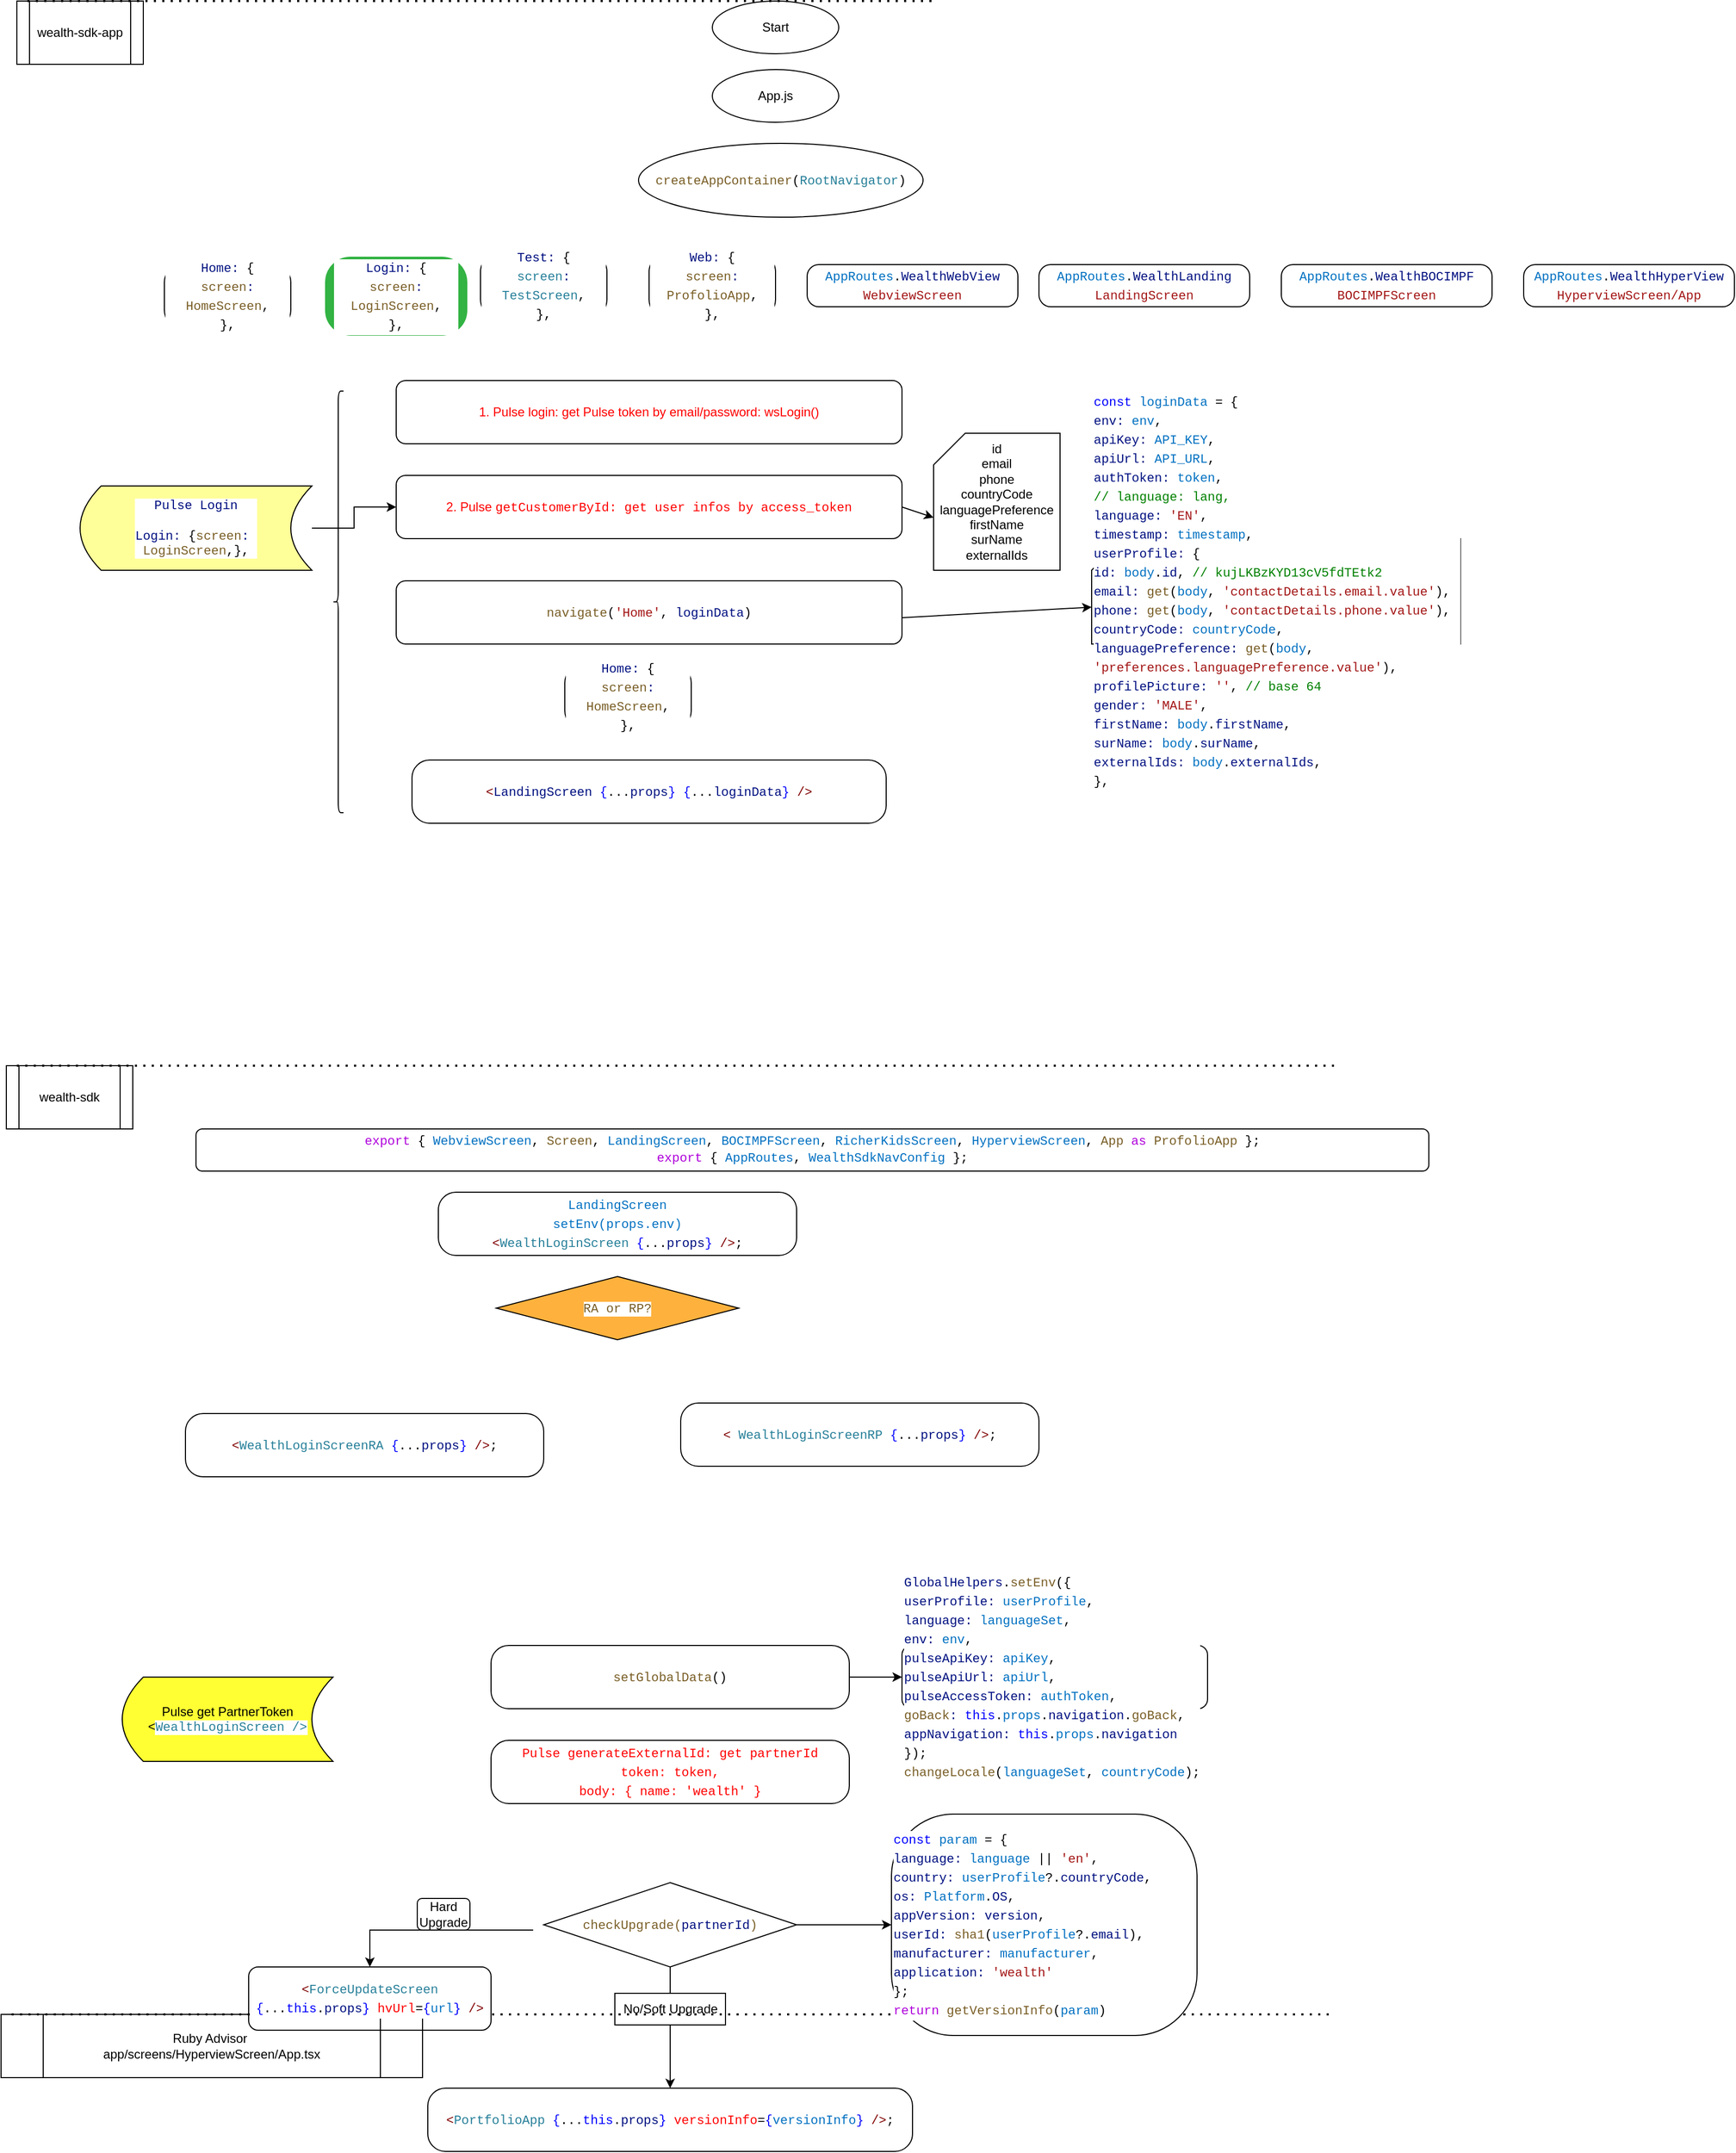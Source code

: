 <mxfile version="16.6.4" type="github">
  <diagram id="Ez9NOa8rmPA_cQ7ZIKCo" name="Page-1">
    <mxGraphModel dx="2018" dy="1154" grid="1" gridSize="10" guides="1" tooltips="1" connect="1" arrows="1" fold="1" page="1" pageScale="1" pageWidth="850" pageHeight="1100" math="0" shadow="0">
      <root>
        <mxCell id="0" />
        <mxCell id="1" parent="0" />
        <mxCell id="DqpLaMD-jv-4hAw9MZrK-1" value="App.js" style="ellipse;whiteSpace=wrap;html=1;" parent="1" vertex="1">
          <mxGeometry x="690" y="105" width="120" height="50" as="geometry" />
        </mxCell>
        <mxCell id="DqpLaMD-jv-4hAw9MZrK-2" value="&lt;div style=&quot;background-color: rgb(255 , 255 , 255) ; font-family: &amp;#34;menlo&amp;#34; , &amp;#34;monaco&amp;#34; , &amp;#34;courier new&amp;#34; , monospace ; line-height: 18px&quot;&gt;&lt;span style=&quot;color: #795e26&quot;&gt;createAppContainer&lt;/span&gt;(&lt;span style=&quot;color: #267f99&quot;&gt;RootNavigator&lt;/span&gt;)&lt;/div&gt;" style="ellipse;whiteSpace=wrap;html=1;" parent="1" vertex="1">
          <mxGeometry x="620" y="175" width="270" height="70" as="geometry" />
        </mxCell>
        <mxCell id="DqpLaMD-jv-4hAw9MZrK-3" value="&lt;div style=&quot;background-color: rgb(255 , 255 , 255) ; font-family: &amp;#34;menlo&amp;#34; , &amp;#34;monaco&amp;#34; , &amp;#34;courier new&amp;#34; , monospace ; line-height: 18px&quot;&gt;&lt;div&gt;&lt;span style=&quot;color: #001080&quot;&gt;Home&lt;/span&gt;&lt;span style=&quot;color: #001080&quot;&gt;:&lt;/span&gt; {&lt;/div&gt;&lt;div&gt;      &lt;span style=&quot;color: #795e26&quot;&gt;screen&lt;/span&gt;&lt;span style=&quot;color: #001080&quot;&gt;:&lt;/span&gt; &lt;span style=&quot;color: #795e26&quot;&gt;HomeScreen&lt;/span&gt;,&lt;/div&gt;&lt;div&gt;    },&lt;/div&gt;&lt;/div&gt;" style="rounded=1;whiteSpace=wrap;html=1;arcSize=28;" parent="1" vertex="1">
          <mxGeometry x="170" y="290" width="120" height="60" as="geometry" />
        </mxCell>
        <mxCell id="DqpLaMD-jv-4hAw9MZrK-4" value="&lt;div style=&quot;background-color: rgb(255 , 255 , 255) ; font-family: &amp;#34;menlo&amp;#34; , &amp;#34;monaco&amp;#34; , &amp;#34;courier new&amp;#34; , monospace ; line-height: 18px&quot;&gt;&lt;div style=&quot;font-family: &amp;#34;menlo&amp;#34; , &amp;#34;monaco&amp;#34; , &amp;#34;courier new&amp;#34; , monospace ; line-height: 18px&quot;&gt;&lt;div&gt;&lt;span style=&quot;color: #001080&quot;&gt;Login&lt;/span&gt;&lt;span style=&quot;color: #001080&quot;&gt;:&lt;/span&gt; {&lt;/div&gt;&lt;div&gt;      &lt;span style=&quot;color: #795e26&quot;&gt;screen&lt;/span&gt;&lt;span style=&quot;color: #001080&quot;&gt;:&lt;/span&gt; &lt;span style=&quot;color: #795e26&quot;&gt;LoginScreen&lt;/span&gt;,&lt;/div&gt;&lt;div&gt;    },&lt;/div&gt;&lt;/div&gt;&lt;/div&gt;" style="rounded=1;whiteSpace=wrap;html=1;arcSize=28;fillColor=#7CE879;strokeColor=#32B343;gradientColor=none;shadow=0;glass=0;strokeWidth=15;" parent="1" vertex="1">
          <mxGeometry x="330" y="290" width="120" height="60" as="geometry" />
        </mxCell>
        <mxCell id="DqpLaMD-jv-4hAw9MZrK-5" value="&lt;div style=&quot;background-color: rgb(255 , 255 , 255) ; font-family: &amp;#34;menlo&amp;#34; , &amp;#34;monaco&amp;#34; , &amp;#34;courier new&amp;#34; , monospace ; line-height: 18px&quot;&gt;&lt;div style=&quot;font-family: &amp;#34;menlo&amp;#34; , &amp;#34;monaco&amp;#34; , &amp;#34;courier new&amp;#34; , monospace ; line-height: 18px&quot;&gt;&lt;div&gt;&lt;span style=&quot;color: #001080&quot;&gt;Test&lt;/span&gt;&lt;span style=&quot;color: #001080&quot;&gt;:&lt;/span&gt; {&lt;/div&gt;&lt;div&gt;      &lt;span style=&quot;color: #267f99&quot;&gt;screen&lt;/span&gt;&lt;span style=&quot;color: #001080&quot;&gt;:&lt;/span&gt; &lt;span style=&quot;color: #267f99&quot;&gt;TestScreen&lt;/span&gt;,&lt;/div&gt;&lt;div&gt;    },&lt;/div&gt;&lt;/div&gt;&lt;/div&gt;" style="rounded=1;whiteSpace=wrap;html=1;arcSize=28;" parent="1" vertex="1">
          <mxGeometry x="470" y="280" width="120" height="60" as="geometry" />
        </mxCell>
        <mxCell id="DqpLaMD-jv-4hAw9MZrK-6" value="&lt;div style=&quot;background-color: rgb(255 , 255 , 255) ; font-family: &amp;#34;menlo&amp;#34; , &amp;#34;monaco&amp;#34; , &amp;#34;courier new&amp;#34; , monospace ; line-height: 18px&quot;&gt;&lt;div style=&quot;font-family: &amp;#34;menlo&amp;#34; , &amp;#34;monaco&amp;#34; , &amp;#34;courier new&amp;#34; , monospace ; line-height: 18px&quot;&gt;&lt;div&gt;&lt;span style=&quot;color: #001080&quot;&gt;Web&lt;/span&gt;&lt;span style=&quot;color: #001080&quot;&gt;:&lt;/span&gt; {&lt;/div&gt;&lt;div&gt;      &lt;span style=&quot;color: #795e26&quot;&gt;screen&lt;/span&gt;&lt;span style=&quot;color: #001080&quot;&gt;:&lt;/span&gt; &lt;span style=&quot;color: #795e26&quot;&gt;ProfolioApp&lt;/span&gt;,&lt;/div&gt;&lt;div&gt;    },&lt;/div&gt;&lt;/div&gt;&lt;/div&gt;" style="rounded=1;whiteSpace=wrap;html=1;arcSize=28;" parent="1" vertex="1">
          <mxGeometry x="630" y="280" width="120" height="60" as="geometry" />
        </mxCell>
        <mxCell id="DqpLaMD-jv-4hAw9MZrK-7" value="&lt;div style=&quot;background-color: rgb(255 , 255 , 255) ; font-family: &amp;#34;menlo&amp;#34; , &amp;#34;monaco&amp;#34; , &amp;#34;courier new&amp;#34; , monospace ; line-height: 18px&quot;&gt;&lt;div style=&quot;font-family: &amp;#34;menlo&amp;#34; , &amp;#34;monaco&amp;#34; , &amp;#34;courier new&amp;#34; , monospace ; line-height: 18px&quot;&gt;&lt;span style=&quot;color: #0070c1&quot;&gt;AppRoutes&lt;/span&gt;.&lt;span style=&quot;color: #001080&quot;&gt;WealthWebView&lt;/span&gt;&lt;/div&gt;&lt;div style=&quot;font-family: &amp;#34;menlo&amp;#34; , &amp;#34;monaco&amp;#34; , &amp;#34;courier new&amp;#34; , monospace ; line-height: 18px&quot;&gt;&lt;div style=&quot;font-family: &amp;#34;menlo&amp;#34; , &amp;#34;monaco&amp;#34; , &amp;#34;courier new&amp;#34; , monospace ; line-height: 18px&quot;&gt;&lt;span style=&quot;color: #a31515&quot;&gt;WebviewScreen&lt;/span&gt;&lt;/div&gt;&lt;/div&gt;&lt;/div&gt;" style="rounded=1;whiteSpace=wrap;html=1;arcSize=28;" parent="1" vertex="1">
          <mxGeometry x="780" y="290" width="200" height="40" as="geometry" />
        </mxCell>
        <mxCell id="DqpLaMD-jv-4hAw9MZrK-8" value="&lt;div style=&quot;background-color: rgb(255 , 255 , 255) ; font-family: &amp;#34;menlo&amp;#34; , &amp;#34;monaco&amp;#34; , &amp;#34;courier new&amp;#34; , monospace ; line-height: 18px&quot;&gt;&lt;div style=&quot;font-family: &amp;#34;menlo&amp;#34; , &amp;#34;monaco&amp;#34; , &amp;#34;courier new&amp;#34; , monospace ; line-height: 18px&quot;&gt;&lt;span style=&quot;color: #0070c1&quot;&gt;AppRoutes&lt;/span&gt;.&lt;span style=&quot;color: rgb(0 , 16 , 128) ; font-family: &amp;#34;menlo&amp;#34; , &amp;#34;monaco&amp;#34; , &amp;#34;courier new&amp;#34; , monospace&quot;&gt;WealthLanding&lt;/span&gt;&lt;/div&gt;&lt;div style=&quot;font-family: &amp;#34;menlo&amp;#34; , &amp;#34;monaco&amp;#34; , &amp;#34;courier new&amp;#34; , monospace ; line-height: 18px&quot;&gt;&lt;div style=&quot;font-family: &amp;#34;menlo&amp;#34; , &amp;#34;monaco&amp;#34; , &amp;#34;courier new&amp;#34; , monospace ; line-height: 18px&quot;&gt;&lt;div style=&quot;font-family: &amp;#34;menlo&amp;#34; , &amp;#34;monaco&amp;#34; , &amp;#34;courier new&amp;#34; , monospace ; line-height: 18px&quot;&gt;&lt;span style=&quot;color: #a31515&quot;&gt;LandingScreen&lt;/span&gt;&lt;/div&gt;&lt;/div&gt;&lt;/div&gt;&lt;/div&gt;" style="rounded=1;whiteSpace=wrap;html=1;arcSize=28;" parent="1" vertex="1">
          <mxGeometry x="1000" y="290" width="200" height="40" as="geometry" />
        </mxCell>
        <mxCell id="DqpLaMD-jv-4hAw9MZrK-9" value="&lt;div style=&quot;background-color: rgb(255 , 255 , 255) ; font-family: &amp;#34;menlo&amp;#34; , &amp;#34;monaco&amp;#34; , &amp;#34;courier new&amp;#34; , monospace ; line-height: 18px&quot;&gt;&lt;div style=&quot;font-family: &amp;#34;menlo&amp;#34; , &amp;#34;monaco&amp;#34; , &amp;#34;courier new&amp;#34; , monospace ; line-height: 18px&quot;&gt;&lt;span style=&quot;color: #0070c1&quot;&gt;AppRoutes&lt;/span&gt;.&lt;span style=&quot;color: rgb(0 , 16 , 128) ; font-family: &amp;#34;menlo&amp;#34; , &amp;#34;monaco&amp;#34; , &amp;#34;courier new&amp;#34; , monospace&quot;&gt;WealthBOCIMPF&lt;/span&gt;&lt;/div&gt;&lt;div style=&quot;font-family: &amp;#34;menlo&amp;#34; , &amp;#34;monaco&amp;#34; , &amp;#34;courier new&amp;#34; , monospace ; line-height: 18px&quot;&gt;&lt;div style=&quot;font-family: &amp;#34;menlo&amp;#34; , &amp;#34;monaco&amp;#34; , &amp;#34;courier new&amp;#34; , monospace ; line-height: 18px&quot;&gt;&lt;div style=&quot;font-family: &amp;#34;menlo&amp;#34; , &amp;#34;monaco&amp;#34; , &amp;#34;courier new&amp;#34; , monospace ; line-height: 18px&quot;&gt;&lt;span style=&quot;color: #a31515&quot;&gt;BOCIMPFScreen&lt;/span&gt;&lt;/div&gt;&lt;/div&gt;&lt;/div&gt;&lt;/div&gt;" style="rounded=1;whiteSpace=wrap;html=1;arcSize=28;" parent="1" vertex="1">
          <mxGeometry x="1230" y="290" width="200" height="40" as="geometry" />
        </mxCell>
        <mxCell id="DqpLaMD-jv-4hAw9MZrK-10" value="&lt;div style=&quot;background-color: rgb(255 , 255 , 255) ; font-family: &amp;#34;menlo&amp;#34; , &amp;#34;monaco&amp;#34; , &amp;#34;courier new&amp;#34; , monospace ; line-height: 18px&quot;&gt;&lt;div style=&quot;font-family: &amp;#34;menlo&amp;#34; , &amp;#34;monaco&amp;#34; , &amp;#34;courier new&amp;#34; , monospace ; line-height: 18px&quot;&gt;&lt;span style=&quot;color: #0070c1&quot;&gt;AppRoutes&lt;/span&gt;.&lt;span style=&quot;color: rgb(0 , 16 , 128) ; font-family: &amp;#34;menlo&amp;#34; , &amp;#34;monaco&amp;#34; , &amp;#34;courier new&amp;#34; , monospace&quot;&gt;WealthHyperView&lt;/span&gt;&lt;/div&gt;&lt;div style=&quot;font-family: &amp;#34;menlo&amp;#34; , &amp;#34;monaco&amp;#34; , &amp;#34;courier new&amp;#34; , monospace ; line-height: 18px&quot;&gt;&lt;div style=&quot;font-family: &amp;#34;menlo&amp;#34; , &amp;#34;monaco&amp;#34; , &amp;#34;courier new&amp;#34; , monospace ; line-height: 18px&quot;&gt;&lt;div style=&quot;font-family: &amp;#34;menlo&amp;#34; , &amp;#34;monaco&amp;#34; , &amp;#34;courier new&amp;#34; , monospace ; line-height: 18px&quot;&gt;&lt;span style=&quot;color: #a31515&quot;&gt;HyperviewScreen/App&lt;/span&gt;&lt;/div&gt;&lt;/div&gt;&lt;/div&gt;&lt;/div&gt;" style="rounded=1;whiteSpace=wrap;html=1;arcSize=28;" parent="1" vertex="1">
          <mxGeometry x="1460" y="290" width="200" height="40" as="geometry" />
        </mxCell>
        <mxCell id="Va2xouC2_Z0msRJ49T6t-28" value="&lt;span style=&quot;font-family: &amp;#34;menlo&amp;#34; , &amp;#34;monaco&amp;#34; , &amp;#34;courier new&amp;#34; , monospace ; color: rgb(175 , 0 , 219)&quot;&gt;export&lt;/span&gt;&lt;span style=&quot;background-color: rgb(255 , 255 , 255) ; font-family: &amp;#34;menlo&amp;#34; , &amp;#34;monaco&amp;#34; , &amp;#34;courier new&amp;#34; , monospace&quot;&gt; { &lt;/span&gt;&lt;span style=&quot;font-family: &amp;#34;menlo&amp;#34; , &amp;#34;monaco&amp;#34; , &amp;#34;courier new&amp;#34; , monospace ; color: rgb(0 , 112 , 193)&quot;&gt;WebviewScreen&lt;/span&gt;&lt;span style=&quot;background-color: rgb(255 , 255 , 255) ; font-family: &amp;#34;menlo&amp;#34; , &amp;#34;monaco&amp;#34; , &amp;#34;courier new&amp;#34; , monospace&quot;&gt;, &lt;/span&gt;&lt;span style=&quot;font-family: &amp;#34;menlo&amp;#34; , &amp;#34;monaco&amp;#34; , &amp;#34;courier new&amp;#34; , monospace ; color: rgb(121 , 94 , 38)&quot;&gt;Screen&lt;/span&gt;&lt;span style=&quot;background-color: rgb(255 , 255 , 255) ; font-family: &amp;#34;menlo&amp;#34; , &amp;#34;monaco&amp;#34; , &amp;#34;courier new&amp;#34; , monospace&quot;&gt;, &lt;/span&gt;&lt;span style=&quot;font-family: &amp;#34;menlo&amp;#34; , &amp;#34;monaco&amp;#34; , &amp;#34;courier new&amp;#34; , monospace ; color: rgb(0 , 112 , 193)&quot;&gt;LandingScreen&lt;/span&gt;&lt;span style=&quot;background-color: rgb(255 , 255 , 255) ; font-family: &amp;#34;menlo&amp;#34; , &amp;#34;monaco&amp;#34; , &amp;#34;courier new&amp;#34; , monospace&quot;&gt;, &lt;/span&gt;&lt;span style=&quot;font-family: &amp;#34;menlo&amp;#34; , &amp;#34;monaco&amp;#34; , &amp;#34;courier new&amp;#34; , monospace ; color: rgb(0 , 112 , 193)&quot;&gt;BOCIMPFScreen&lt;/span&gt;&lt;span style=&quot;background-color: rgb(255 , 255 , 255) ; font-family: &amp;#34;menlo&amp;#34; , &amp;#34;monaco&amp;#34; , &amp;#34;courier new&amp;#34; , monospace&quot;&gt;, &lt;/span&gt;&lt;span style=&quot;font-family: &amp;#34;menlo&amp;#34; , &amp;#34;monaco&amp;#34; , &amp;#34;courier new&amp;#34; , monospace ; color: rgb(0 , 112 , 193)&quot;&gt;RicherKidsScreen&lt;/span&gt;&lt;span style=&quot;background-color: rgb(255 , 255 , 255) ; font-family: &amp;#34;menlo&amp;#34; , &amp;#34;monaco&amp;#34; , &amp;#34;courier new&amp;#34; , monospace&quot;&gt;, &lt;/span&gt;&lt;span style=&quot;font-family: &amp;#34;menlo&amp;#34; , &amp;#34;monaco&amp;#34; , &amp;#34;courier new&amp;#34; , monospace ; color: rgb(0 , 112 , 193)&quot;&gt;HyperviewScreen&lt;/span&gt;&lt;span style=&quot;background-color: rgb(255 , 255 , 255) ; font-family: &amp;#34;menlo&amp;#34; , &amp;#34;monaco&amp;#34; , &amp;#34;courier new&amp;#34; , monospace&quot;&gt;, &lt;/span&gt;&lt;span style=&quot;font-family: &amp;#34;menlo&amp;#34; , &amp;#34;monaco&amp;#34; , &amp;#34;courier new&amp;#34; , monospace ; color: rgb(121 , 94 , 38)&quot;&gt;App&lt;/span&gt;&lt;span style=&quot;background-color: rgb(255 , 255 , 255) ; font-family: &amp;#34;menlo&amp;#34; , &amp;#34;monaco&amp;#34; , &amp;#34;courier new&amp;#34; , monospace&quot;&gt; &lt;/span&gt;&lt;span style=&quot;font-family: &amp;#34;menlo&amp;#34; , &amp;#34;monaco&amp;#34; , &amp;#34;courier new&amp;#34; , monospace ; color: rgb(175 , 0 , 219)&quot;&gt;as&lt;/span&gt;&lt;span style=&quot;background-color: rgb(255 , 255 , 255) ; font-family: &amp;#34;menlo&amp;#34; , &amp;#34;monaco&amp;#34; , &amp;#34;courier new&amp;#34; , monospace&quot;&gt; &lt;/span&gt;&lt;span style=&quot;font-family: &amp;#34;menlo&amp;#34; , &amp;#34;monaco&amp;#34; , &amp;#34;courier new&amp;#34; , monospace ; color: rgb(121 , 94 , 38)&quot;&gt;ProfolioApp&lt;/span&gt;&lt;span style=&quot;background-color: rgb(255 , 255 , 255) ; font-family: &amp;#34;menlo&amp;#34; , &amp;#34;monaco&amp;#34; , &amp;#34;courier new&amp;#34; , monospace&quot;&gt; };&lt;/span&gt;&lt;br&gt;&lt;div style=&quot;background-color: rgb(255 , 255 , 255) ; font-family: &amp;#34;menlo&amp;#34; , &amp;#34;monaco&amp;#34; , &amp;#34;courier new&amp;#34; , monospace ; line-height: 18px&quot;&gt;&lt;div style=&quot;font-family: &amp;#34;menlo&amp;#34; , &amp;#34;monaco&amp;#34; , &amp;#34;courier new&amp;#34; , monospace ; line-height: 18px&quot;&gt;&lt;span style=&quot;color: #af00db&quot;&gt;export&lt;/span&gt; { &lt;span style=&quot;color: #0070c1&quot;&gt;AppRoutes&lt;/span&gt;, &lt;span style=&quot;color: #0070c1&quot;&gt;WealthSdkNavConfig&lt;/span&gt; };&lt;/div&gt;&lt;/div&gt;" style="rounded=1;whiteSpace=wrap;html=1;shadow=0;glass=0;fontColor=#000000;strokeColor=#000000;strokeWidth=1;fillColor=none;gradientColor=none;" vertex="1" parent="1">
          <mxGeometry x="200" y="1110" width="1170" height="40" as="geometry" />
        </mxCell>
        <mxCell id="Va2xouC2_Z0msRJ49T6t-29" value="&lt;div style=&quot;background-color: rgb(255 , 255 , 255) ; font-family: &amp;#34;menlo&amp;#34; , &amp;#34;monaco&amp;#34; , &amp;#34;courier new&amp;#34; , monospace ; line-height: 18px&quot;&gt;&lt;div style=&quot;font-family: &amp;#34;menlo&amp;#34; , &amp;#34;monaco&amp;#34; , &amp;#34;courier new&amp;#34; , monospace ; line-height: 18px&quot;&gt;&lt;span style=&quot;color: #0070c1&quot;&gt;LandingScreen&lt;/span&gt;&lt;/div&gt;&lt;div style=&quot;font-family: &amp;#34;menlo&amp;#34; , &amp;#34;monaco&amp;#34; , &amp;#34;courier new&amp;#34; , monospace ; line-height: 18px&quot;&gt;&lt;font color=&quot;#0070c1&quot;&gt;setEnv(props.env)&lt;/font&gt;&lt;/div&gt;&lt;div style=&quot;font-family: &amp;#34;menlo&amp;#34; , &amp;#34;monaco&amp;#34; , &amp;#34;courier new&amp;#34; , monospace ; line-height: 18px&quot;&gt;&lt;div style=&quot;line-height: 18px&quot;&gt;&lt;div style=&quot;font-family: &amp;#34;menlo&amp;#34; , &amp;#34;monaco&amp;#34; , &amp;#34;courier new&amp;#34; , monospace ; line-height: 18px&quot;&gt;&lt;span style=&quot;color: #800000&quot;&gt;&amp;lt;&lt;/span&gt;&lt;span style=&quot;color: #267f99&quot;&gt;WealthLoginScreen&lt;/span&gt; &lt;span style=&quot;color: #0000ff&quot;&gt;{&lt;/span&gt;...&lt;span style=&quot;color: #001080&quot;&gt;props&lt;/span&gt;&lt;span style=&quot;color: #0000ff&quot;&gt;}&lt;/span&gt; &lt;span style=&quot;color: #800000&quot;&gt;/&amp;gt;&lt;/span&gt;;&lt;/div&gt;&lt;/div&gt;&lt;/div&gt;&lt;/div&gt;" style="rounded=1;whiteSpace=wrap;html=1;arcSize=28;" vertex="1" parent="1">
          <mxGeometry x="430" y="1170" width="340" height="60" as="geometry" />
        </mxCell>
        <mxCell id="Va2xouC2_Z0msRJ49T6t-59" value="" style="endArrow=none;dashed=1;html=1;dashPattern=1 3;strokeWidth=2;rounded=0;fontColor=#000000;" edge="1" parent="1">
          <mxGeometry width="50" height="50" relative="1" as="geometry">
            <mxPoint x="40" y="40" as="sourcePoint" />
            <mxPoint x="1290" y="40" as="targetPoint" />
          </mxGeometry>
        </mxCell>
        <mxCell id="Va2xouC2_Z0msRJ49T6t-60" value="&lt;span&gt;wealth-sdk-app&lt;/span&gt;" style="shape=process;whiteSpace=wrap;html=1;backgroundOutline=1;shadow=0;glass=0;fontColor=#000000;strokeColor=#000000;strokeWidth=1;fillColor=none;gradientColor=none;" vertex="1" parent="1">
          <mxGeometry x="30" y="40" width="120" height="60" as="geometry" />
        </mxCell>
        <mxCell id="Va2xouC2_Z0msRJ49T6t-63" value="" style="group" vertex="1" connectable="0" parent="1">
          <mxGeometry x="20" y="1050" width="1260" height="60" as="geometry" />
        </mxCell>
        <mxCell id="Va2xouC2_Z0msRJ49T6t-27" value="" style="endArrow=none;dashed=1;html=1;dashPattern=1 3;strokeWidth=2;rounded=0;fontColor=#000000;" edge="1" parent="Va2xouC2_Z0msRJ49T6t-63">
          <mxGeometry width="50" height="50" relative="1" as="geometry">
            <mxPoint x="10" as="sourcePoint" />
            <mxPoint x="1260" as="targetPoint" />
          </mxGeometry>
        </mxCell>
        <mxCell id="Va2xouC2_Z0msRJ49T6t-62" value="wealth-sdk" style="shape=process;whiteSpace=wrap;html=1;backgroundOutline=1;shadow=0;glass=0;fontColor=#000000;strokeColor=#000000;strokeWidth=1;fillColor=none;gradientColor=none;" vertex="1" parent="Va2xouC2_Z0msRJ49T6t-63">
          <mxGeometry width="120" height="60" as="geometry" />
        </mxCell>
        <mxCell id="Va2xouC2_Z0msRJ49T6t-65" value="" style="group" vertex="1" connectable="0" parent="1">
          <mxGeometry x="15" y="1950" width="1260" height="60" as="geometry" />
        </mxCell>
        <mxCell id="Va2xouC2_Z0msRJ49T6t-66" value="" style="endArrow=none;dashed=1;html=1;dashPattern=1 3;strokeWidth=2;rounded=0;fontColor=#000000;" edge="1" parent="Va2xouC2_Z0msRJ49T6t-65">
          <mxGeometry width="50" height="50" relative="1" as="geometry">
            <mxPoint x="10" as="sourcePoint" />
            <mxPoint x="1260" as="targetPoint" />
          </mxGeometry>
        </mxCell>
        <mxCell id="Va2xouC2_Z0msRJ49T6t-67" value="Ruby Advisor&amp;nbsp;&lt;br&gt;app/screens/HyperviewScreen/App.tsx" style="shape=process;whiteSpace=wrap;html=1;backgroundOutline=1;shadow=0;glass=0;fontColor=#000000;strokeColor=#000000;strokeWidth=1;fillColor=none;gradientColor=none;" vertex="1" parent="Va2xouC2_Z0msRJ49T6t-65">
          <mxGeometry width="400" height="60" as="geometry" />
        </mxCell>
        <mxCell id="Va2xouC2_Z0msRJ49T6t-71" value="&lt;font color=&quot;#795e26&quot; face=&quot;menlo, monaco, courier new, monospace&quot;&gt;&lt;span style=&quot;background-color: rgb(255 , 255 , 255)&quot;&gt;RA or RP?&lt;/span&gt;&lt;/font&gt;" style="rhombus;whiteSpace=wrap;html=1;shadow=0;glass=0;fontColor=#000000;strokeColor=#000000;strokeWidth=1;fillColor=#FFB13D;gradientColor=none;" vertex="1" parent="1">
          <mxGeometry x="485" y="1250" width="230" height="60" as="geometry" />
        </mxCell>
        <mxCell id="Va2xouC2_Z0msRJ49T6t-74" value="Start" style="ellipse;whiteSpace=wrap;html=1;shadow=0;glass=0;fontColor=#000000;strokeColor=#000000;strokeWidth=1;fillColor=none;gradientColor=none;" vertex="1" parent="1">
          <mxGeometry x="690" y="40" width="120" height="50" as="geometry" />
        </mxCell>
        <mxCell id="Va2xouC2_Z0msRJ49T6t-75" value="" style="group;fontColor=#FF0000;align=right;" vertex="1" connectable="0" parent="1">
          <mxGeometry x="160" y="400" width="1240" height="420" as="geometry" />
        </mxCell>
        <mxCell id="Va2xouC2_Z0msRJ49T6t-25" value="&lt;div style=&quot;background-color: rgb(255 , 255 , 255) ; font-family: &amp;#34;menlo&amp;#34; , &amp;#34;monaco&amp;#34; , &amp;#34;courier new&amp;#34; , monospace ; line-height: 18px&quot;&gt;&lt;div&gt;&lt;span style=&quot;color: #001080&quot;&gt;Home&lt;/span&gt;&lt;span style=&quot;color: #001080&quot;&gt;:&lt;/span&gt; {&lt;/div&gt;&lt;div&gt;      &lt;span style=&quot;color: #795e26&quot;&gt;screen&lt;/span&gt;&lt;span style=&quot;color: #001080&quot;&gt;:&lt;/span&gt; &lt;span style=&quot;color: #795e26&quot;&gt;HomeScreen&lt;/span&gt;,&lt;/div&gt;&lt;div&gt;    },&lt;/div&gt;&lt;/div&gt;" style="rounded=1;whiteSpace=wrap;html=1;arcSize=28;" vertex="1" parent="Va2xouC2_Z0msRJ49T6t-75">
          <mxGeometry x="390" y="270" width="120" height="60" as="geometry" />
        </mxCell>
        <mxCell id="Va2xouC2_Z0msRJ49T6t-26" value="&lt;div style=&quot;background-color: rgb(255 , 255 , 255) ; font-family: &amp;#34;menlo&amp;#34; , &amp;#34;monaco&amp;#34; , &amp;#34;courier new&amp;#34; , monospace ; line-height: 18px&quot;&gt;&lt;div style=&quot;font-family: &amp;#34;menlo&amp;#34; , &amp;#34;monaco&amp;#34; , &amp;#34;courier new&amp;#34; , monospace ; line-height: 18px&quot;&gt;&lt;span style=&quot;color: #800000&quot;&gt;&amp;lt;&lt;/span&gt;&lt;span style=&quot;color: rgb(0 , 16 , 128) ; font-family: &amp;#34;menlo&amp;#34; , &amp;#34;monaco&amp;#34; , &amp;#34;courier new&amp;#34; , monospace&quot;&gt;LandingScreen&lt;/span&gt;&amp;nbsp;&lt;span style=&quot;color: rgb(0 , 0 , 255)&quot;&gt;{&lt;/span&gt;...&lt;span style=&quot;color: rgb(0 , 16 , 128)&quot;&gt;props&lt;/span&gt;&lt;span style=&quot;color: rgb(0 , 0 , 255)&quot;&gt;}&lt;/span&gt; &lt;span style=&quot;color: rgb(0 , 0 , 255)&quot;&gt;{&lt;/span&gt;...&lt;span style=&quot;color: rgb(0 , 16 , 128)&quot;&gt;loginData&lt;/span&gt;&lt;span style=&quot;color: rgb(0 , 0 , 255)&quot;&gt;}&lt;/span&gt; &lt;span style=&quot;color: rgb(128 , 0 , 0)&quot;&gt;/&amp;gt;&lt;/span&gt;&lt;br&gt;&lt;/div&gt;&lt;/div&gt;" style="rounded=1;whiteSpace=wrap;html=1;arcSize=28;" vertex="1" parent="Va2xouC2_Z0msRJ49T6t-75">
          <mxGeometry x="245" y="360" width="450" height="60" as="geometry" />
        </mxCell>
        <mxCell id="Va2xouC2_Z0msRJ49T6t-2" value="&lt;font color=&quot;#ff0000&quot;&gt;1. Pulse login: get Pulse token by email/password: wsLogin()&lt;/font&gt;" style="rounded=1;whiteSpace=wrap;html=1;shadow=0;glass=0;strokeColor=#000000;strokeWidth=1;fillColor=none;gradientColor=none;" vertex="1" parent="Va2xouC2_Z0msRJ49T6t-75">
          <mxGeometry x="230" width="480" height="60" as="geometry" />
        </mxCell>
        <mxCell id="Va2xouC2_Z0msRJ49T6t-3" value="&lt;font color=&quot;#ff0000&quot;&gt;2. Pulse&amp;nbsp;&lt;span style=&quot;font-family: monospace ; font-size: 0px&quot;&gt;%3CmxGraphModel%3E%3Croot%3E%3CmxCell%20id%3D%220%22%2F%3E%3CmxCell%20id%3D%221%22%20parent%3D%220%22%2F%3E%3CmxCell%20id%3D%222%22%20value%3D%22Pulse%20login%20by%20email%2Fpassword%3A%20wsLogin()%22%20style%3D%22rounded%3D1%3BwhiteSpace%3Dwrap%3Bhtml%3D1%3Bshadow%3D0%3Bglass%3D0%3BstrokeColor%3D%23000000%3BstrokeWidth%3D1%3BfillColor%3Dnone%3BgradientColor%3Dnone%3B%22%20vertex%3D%221%22%20parent%3D%221%22%3E%3CmxGeometry%20x%3D%22240%22%20y%3D%22590%22%20width%3D%22480%22%20height%3D%2260%22%20as%3D%22geometry%22%2F%3E%3C%2FmxCell%3E%3C%2Froot%3E%3C%2FmxGraphModel%3E&lt;/span&gt;&lt;span style=&quot;background-color: rgb(255 , 255 , 255) ; font-family: &amp;#34;menlo&amp;#34; , &amp;#34;monaco&amp;#34; , &amp;#34;courier new&amp;#34; , monospace&quot;&gt;getCustomerById: get user infos by access_token&lt;/span&gt;&lt;/font&gt;" style="rounded=1;whiteSpace=wrap;html=1;shadow=0;glass=0;strokeColor=#000000;strokeWidth=1;fillColor=none;gradientColor=none;fontColor=#000000;" vertex="1" parent="Va2xouC2_Z0msRJ49T6t-75">
          <mxGeometry x="230" y="90" width="480" height="60" as="geometry" />
        </mxCell>
        <mxCell id="Va2xouC2_Z0msRJ49T6t-4" value="&lt;div style=&quot;background-color: rgb(255 , 255 , 255) ; font-family: &amp;#34;menlo&amp;#34; , &amp;#34;monaco&amp;#34; , &amp;#34;courier new&amp;#34; , monospace ; line-height: 18px&quot;&gt;&lt;span style=&quot;color: #795e26&quot;&gt;navigate&lt;/span&gt;(&lt;span style=&quot;color: #a31515&quot;&gt;&#39;Home&#39;&lt;/span&gt;, &lt;span style=&quot;color: #001080&quot;&gt;loginData&lt;/span&gt;)&lt;/div&gt;" style="rounded=1;whiteSpace=wrap;html=1;shadow=0;glass=0;strokeColor=#000000;strokeWidth=1;fillColor=none;gradientColor=none;fontColor=#000000;" vertex="1" parent="Va2xouC2_Z0msRJ49T6t-75">
          <mxGeometry x="230" y="190" width="480" height="60" as="geometry" />
        </mxCell>
        <mxCell id="Va2xouC2_Z0msRJ49T6t-12" value="id&lt;br&gt;email&lt;br&gt;phone&lt;br&gt;countryCode&lt;br&gt;languagePreference&lt;br&gt;firstName&lt;br&gt;surName&lt;br&gt;externalIds" style="shape=card;whiteSpace=wrap;html=1;shadow=0;glass=0;fontColor=#000000;strokeColor=#000000;strokeWidth=1;fillColor=none;gradientColor=none;" vertex="1" parent="Va2xouC2_Z0msRJ49T6t-75">
          <mxGeometry x="740" y="50" width="120" height="130" as="geometry" />
        </mxCell>
        <mxCell id="Va2xouC2_Z0msRJ49T6t-14" value="" style="endArrow=classic;html=1;rounded=0;fontColor=#000000;exitX=1;exitY=0.5;exitDx=0;exitDy=0;" edge="1" parent="Va2xouC2_Z0msRJ49T6t-75" source="Va2xouC2_Z0msRJ49T6t-3">
          <mxGeometry width="50" height="50" relative="1" as="geometry">
            <mxPoint x="690" y="180" as="sourcePoint" />
            <mxPoint x="740" y="130" as="targetPoint" />
          </mxGeometry>
        </mxCell>
        <mxCell id="Va2xouC2_Z0msRJ49T6t-16" value="&lt;div style=&quot;background-color: rgb(255 , 255 , 255) ; font-family: &amp;quot;menlo&amp;quot; , &amp;quot;monaco&amp;quot; , &amp;quot;courier new&amp;quot; , monospace ; line-height: 18px&quot;&gt;&lt;div&gt;&lt;span style=&quot;color: #0000ff&quot;&gt;const&lt;/span&gt; &lt;span style=&quot;color: #0070c1&quot;&gt;loginData&lt;/span&gt; = {&lt;/div&gt;&lt;div&gt;                  &lt;span style=&quot;color: #001080&quot;&gt;env&lt;/span&gt;&lt;span style=&quot;color: #001080&quot;&gt;:&lt;/span&gt; &lt;span style=&quot;color: #0070c1&quot;&gt;env&lt;/span&gt;,&lt;/div&gt;&lt;div&gt;                  &lt;span style=&quot;color: #001080&quot;&gt;apiKey&lt;/span&gt;&lt;span style=&quot;color: #001080&quot;&gt;:&lt;/span&gt; &lt;span style=&quot;color: #0070c1&quot;&gt;API_KEY&lt;/span&gt;,&lt;/div&gt;&lt;div&gt;                  &lt;span style=&quot;color: #001080&quot;&gt;apiUrl&lt;/span&gt;&lt;span style=&quot;color: #001080&quot;&gt;:&lt;/span&gt; &lt;span style=&quot;color: #0070c1&quot;&gt;API_URL&lt;/span&gt;,&lt;/div&gt;&lt;div&gt;                  &lt;span style=&quot;color: #001080&quot;&gt;authToken&lt;/span&gt;&lt;span style=&quot;color: #001080&quot;&gt;:&lt;/span&gt; &lt;span style=&quot;color: #0070c1&quot;&gt;token&lt;/span&gt;,&lt;/div&gt;&lt;div&gt;                  &lt;span style=&quot;color: #008000&quot;&gt;// language: lang,&lt;/span&gt;&lt;/div&gt;&lt;div&gt;                  &lt;span style=&quot;color: #001080&quot;&gt;language&lt;/span&gt;&lt;span style=&quot;color: #001080&quot;&gt;:&lt;/span&gt; &lt;span style=&quot;color: #a31515&quot;&gt;&#39;EN&#39;&lt;/span&gt;,&lt;/div&gt;&lt;div&gt;                  &lt;span style=&quot;color: #001080&quot;&gt;timestamp&lt;/span&gt;&lt;span style=&quot;color: #001080&quot;&gt;:&lt;/span&gt; &lt;span style=&quot;color: #0070c1&quot;&gt;timestamp&lt;/span&gt;,&lt;/div&gt;&lt;div&gt;                  &lt;span style=&quot;color: #001080&quot;&gt;userProfile&lt;/span&gt;&lt;span style=&quot;color: #001080&quot;&gt;:&lt;/span&gt; {&lt;/div&gt;&lt;div&gt;                    &lt;span style=&quot;color: #001080&quot;&gt;id&lt;/span&gt;&lt;span style=&quot;color: #001080&quot;&gt;:&lt;/span&gt; &lt;span style=&quot;color: #0070c1&quot;&gt;body&lt;/span&gt;.&lt;span style=&quot;color: #001080&quot;&gt;id&lt;/span&gt;, &lt;span style=&quot;color: #008000&quot;&gt;// kujLKBzKYD13cV5fdTEtk2&lt;/span&gt;&lt;/div&gt;&lt;div&gt;                    &lt;span style=&quot;color: #001080&quot;&gt;email&lt;/span&gt;&lt;span style=&quot;color: #001080&quot;&gt;:&lt;/span&gt; &lt;span style=&quot;color: #795e26&quot;&gt;get&lt;/span&gt;(&lt;span style=&quot;color: #0070c1&quot;&gt;body&lt;/span&gt;, &lt;span style=&quot;color: #a31515&quot;&gt;&#39;contactDetails.email.value&#39;&lt;/span&gt;),&lt;/div&gt;&lt;div&gt;                    &lt;span style=&quot;color: #001080&quot;&gt;phone&lt;/span&gt;&lt;span style=&quot;color: #001080&quot;&gt;:&lt;/span&gt; &lt;span style=&quot;color: #795e26&quot;&gt;get&lt;/span&gt;(&lt;span style=&quot;color: #0070c1&quot;&gt;body&lt;/span&gt;, &lt;span style=&quot;color: #a31515&quot;&gt;&#39;contactDetails.phone.value&#39;&lt;/span&gt;),&lt;/div&gt;&lt;div&gt;                    &lt;span style=&quot;color: #001080&quot;&gt;countryCode&lt;/span&gt;&lt;span style=&quot;color: #001080&quot;&gt;:&lt;/span&gt; &lt;span style=&quot;color: #0070c1&quot;&gt;countryCode&lt;/span&gt;,&lt;/div&gt;&lt;div&gt;                    &lt;span style=&quot;color: #001080&quot;&gt;languagePreference&lt;/span&gt;&lt;span style=&quot;color: #001080&quot;&gt;:&lt;/span&gt; &lt;span style=&quot;color: #795e26&quot;&gt;get&lt;/span&gt;(&lt;span style=&quot;color: #0070c1&quot;&gt;body&lt;/span&gt;, &lt;span style=&quot;color: #a31515&quot;&gt;&#39;preferences.languagePreference.value&#39;&lt;/span&gt;),&lt;/div&gt;&lt;div&gt;                    &lt;span style=&quot;color: #001080&quot;&gt;profilePicture&lt;/span&gt;&lt;span style=&quot;color: #001080&quot;&gt;:&lt;/span&gt; &lt;span style=&quot;color: #a31515&quot;&gt;&#39;&#39;&lt;/span&gt;, &lt;span style=&quot;color: #008000&quot;&gt;// base 64&lt;/span&gt;&lt;/div&gt;&lt;div&gt;                    &lt;span style=&quot;color: #001080&quot;&gt;gender&lt;/span&gt;&lt;span style=&quot;color: #001080&quot;&gt;:&lt;/span&gt; &lt;span style=&quot;color: #a31515&quot;&gt;&#39;MALE&#39;&lt;/span&gt;,&lt;/div&gt;&lt;div&gt;                    &lt;span style=&quot;color: #001080&quot;&gt;firstName&lt;/span&gt;&lt;span style=&quot;color: #001080&quot;&gt;:&lt;/span&gt; &lt;span style=&quot;color: #0070c1&quot;&gt;body&lt;/span&gt;.&lt;span style=&quot;color: #001080&quot;&gt;firstName&lt;/span&gt;,&lt;/div&gt;&lt;div&gt;                    &lt;span style=&quot;color: #001080&quot;&gt;surName&lt;/span&gt;&lt;span style=&quot;color: #001080&quot;&gt;:&lt;/span&gt; &lt;span style=&quot;color: #0070c1&quot;&gt;body&lt;/span&gt;.&lt;span style=&quot;color: #001080&quot;&gt;surName&lt;/span&gt;,&lt;/div&gt;&lt;div&gt;                    &lt;span style=&quot;color: #001080&quot;&gt;externalIds&lt;/span&gt;&lt;span style=&quot;color: #001080&quot;&gt;:&lt;/span&gt; &lt;span style=&quot;color: #0070c1&quot;&gt;body&lt;/span&gt;.&lt;span style=&quot;color: #001080&quot;&gt;externalIds&lt;/span&gt;,&lt;/div&gt;&lt;div&gt;                  },&lt;/div&gt;&lt;/div&gt;" style="shape=card;whiteSpace=wrap;html=1;shadow=0;glass=0;fontColor=#000000;strokeColor=#000000;strokeWidth=1;fillColor=none;gradientColor=none;align=left;" vertex="1" parent="Va2xouC2_Z0msRJ49T6t-75">
          <mxGeometry x="890" y="150" width="350" height="100" as="geometry" />
        </mxCell>
        <mxCell id="Va2xouC2_Z0msRJ49T6t-17" value="" style="endArrow=classic;html=1;rounded=0;fontColor=#000000;entryX=0;entryY=0;entryDx=0;entryDy=65;entryPerimeter=0;" edge="1" parent="Va2xouC2_Z0msRJ49T6t-75" target="Va2xouC2_Z0msRJ49T6t-16">
          <mxGeometry width="50" height="50" relative="1" as="geometry">
            <mxPoint x="710" y="225" as="sourcePoint" />
            <mxPoint x="760" y="175" as="targetPoint" />
          </mxGeometry>
        </mxCell>
        <mxCell id="Va2xouC2_Z0msRJ49T6t-18" value="" style="shape=curlyBracket;whiteSpace=wrap;html=1;rounded=1;shadow=0;glass=0;fontColor=#000000;strokeColor=#000000;strokeWidth=1;fillColor=none;gradientColor=none;size=0.5;" vertex="1" parent="Va2xouC2_Z0msRJ49T6t-75">
          <mxGeometry x="170" y="10" width="10" height="400" as="geometry" />
        </mxCell>
        <mxCell id="Va2xouC2_Z0msRJ49T6t-20" value="" style="edgeStyle=orthogonalEdgeStyle;rounded=0;orthogonalLoop=1;jettySize=auto;html=1;fontColor=#000000;" edge="1" parent="Va2xouC2_Z0msRJ49T6t-75" source="Va2xouC2_Z0msRJ49T6t-19" target="Va2xouC2_Z0msRJ49T6t-3">
          <mxGeometry relative="1" as="geometry" />
        </mxCell>
        <mxCell id="Va2xouC2_Z0msRJ49T6t-19" value="&lt;div style=&quot;font-family: &amp;#34;menlo&amp;#34; , &amp;#34;monaco&amp;#34; , &amp;#34;courier new&amp;#34; , monospace ; background-color: rgb(255 , 255 , 255)&quot;&gt;&lt;span style=&quot;color: rgb(0 , 16 , 128)&quot;&gt;Pulse Login&lt;/span&gt;&lt;/div&gt;&lt;div style=&quot;font-family: &amp;#34;menlo&amp;#34; , &amp;#34;monaco&amp;#34; , &amp;#34;courier new&amp;#34; , monospace ; background-color: rgb(255 , 255 , 255)&quot;&gt;&lt;span style=&quot;color: rgb(0 , 16 , 128)&quot;&gt;&lt;br&gt;Login&lt;/span&gt;&lt;span style=&quot;color: rgb(0 , 16 , 128)&quot;&gt;:&lt;/span&gt;&amp;nbsp;{&lt;span style=&quot;color: rgb(121 , 94 , 38)&quot;&gt;screen&lt;/span&gt;&lt;span style=&quot;color: rgb(0 , 16 , 128)&quot;&gt;:&lt;/span&gt;&amp;nbsp;&lt;/div&gt;&lt;div style=&quot;font-family: &amp;#34;menlo&amp;#34; , &amp;#34;monaco&amp;#34; , &amp;#34;courier new&amp;#34; , monospace ; background-color: rgb(255 , 255 , 255)&quot;&gt;&lt;span style=&quot;color: rgb(121 , 94 , 38)&quot;&gt;LoginScreen&lt;/span&gt;,},&lt;/div&gt;" style="shape=dataStorage;whiteSpace=wrap;html=1;fixedSize=1;shadow=0;glass=0;fontColor=#000000;strokeColor=#000000;strokeWidth=1;fillColor=#FFFF99;gradientColor=none;align=center;" vertex="1" parent="Va2xouC2_Z0msRJ49T6t-75">
          <mxGeometry x="-70" y="100" width="220" height="80" as="geometry" />
        </mxCell>
        <mxCell id="Va2xouC2_Z0msRJ49T6t-76" value="" style="group" vertex="1" connectable="0" parent="1">
          <mxGeometry x="130" y="1600" width="1030" height="480" as="geometry" />
        </mxCell>
        <mxCell id="Va2xouC2_Z0msRJ49T6t-41" value="Pulse get PartnerToken&lt;br&gt;&amp;lt;&lt;span style=&quot;color: rgb(38 , 127 , 153) ; background-color: rgb(255 , 255 , 255) ; font-family: &amp;#34;menlo&amp;#34; , &amp;#34;monaco&amp;#34; , &amp;#34;courier new&amp;#34; , monospace&quot;&gt;WealthLoginScreen /&amp;gt;&lt;/span&gt;" style="shape=dataStorage;whiteSpace=wrap;html=1;fixedSize=1;shadow=0;glass=0;fontColor=#000000;strokeColor=#000000;strokeWidth=1;fillColor=#FFFF33;gradientColor=none;" vertex="1" parent="Va2xouC2_Z0msRJ49T6t-76">
          <mxGeometry y="30" width="200" height="80" as="geometry" />
        </mxCell>
        <mxCell id="Va2xouC2_Z0msRJ49T6t-43" value="&lt;div style=&quot;background-color: rgb(255 , 255 , 255) ; font-family: &amp;#34;menlo&amp;#34; , &amp;#34;monaco&amp;#34; , &amp;#34;courier new&amp;#34; , monospace ; line-height: 18px&quot;&gt;&lt;div&gt;&lt;span style=&quot;color: #001080&quot;&gt;GlobalHelpers&lt;/span&gt;.&lt;span style=&quot;color: #795e26&quot;&gt;setEnv&lt;/span&gt;({&lt;/div&gt;&lt;div&gt;      &lt;span style=&quot;color: #001080&quot;&gt;userProfile&lt;/span&gt;&lt;span style=&quot;color: #001080&quot;&gt;:&lt;/span&gt; &lt;span style=&quot;color: #0070c1&quot;&gt;userProfile&lt;/span&gt;,&lt;/div&gt;&lt;div&gt;      &lt;span style=&quot;color: #001080&quot;&gt;language&lt;/span&gt;&lt;span style=&quot;color: #001080&quot;&gt;:&lt;/span&gt; &lt;span style=&quot;color: #0070c1&quot;&gt;languageSet&lt;/span&gt;,&lt;/div&gt;&lt;div&gt;      &lt;span style=&quot;color: #001080&quot;&gt;env&lt;/span&gt;&lt;span style=&quot;color: #001080&quot;&gt;:&lt;/span&gt; &lt;span style=&quot;color: #0070c1&quot;&gt;env&lt;/span&gt;,&lt;/div&gt;&lt;div&gt;      &lt;span style=&quot;color: #001080&quot;&gt;pulseApiKey&lt;/span&gt;&lt;span style=&quot;color: #001080&quot;&gt;:&lt;/span&gt; &lt;span style=&quot;color: #0070c1&quot;&gt;apiKey&lt;/span&gt;,&lt;/div&gt;&lt;div&gt;      &lt;span style=&quot;color: #001080&quot;&gt;pulseApiUrl&lt;/span&gt;&lt;span style=&quot;color: #001080&quot;&gt;:&lt;/span&gt; &lt;span style=&quot;color: #0070c1&quot;&gt;apiUrl&lt;/span&gt;,&lt;/div&gt;&lt;div&gt;      &lt;span style=&quot;color: #001080&quot;&gt;pulseAccessToken&lt;/span&gt;&lt;span style=&quot;color: #001080&quot;&gt;:&lt;/span&gt; &lt;span style=&quot;color: #0070c1&quot;&gt;authToken&lt;/span&gt;,&lt;/div&gt;&lt;div&gt;      &lt;span style=&quot;color: #795e26&quot;&gt;goBack&lt;/span&gt;&lt;span style=&quot;color: #001080&quot;&gt;:&lt;/span&gt; &lt;span style=&quot;color: #0000ff&quot;&gt;this&lt;/span&gt;.&lt;span style=&quot;color: #0070c1&quot;&gt;props&lt;/span&gt;.&lt;span style=&quot;color: #001080&quot;&gt;navigation&lt;/span&gt;.&lt;span style=&quot;color: #795e26&quot;&gt;goBack&lt;/span&gt;,&lt;/div&gt;&lt;div&gt;      &lt;span style=&quot;color: #001080&quot;&gt;appNavigation&lt;/span&gt;&lt;span style=&quot;color: #001080&quot;&gt;:&lt;/span&gt; &lt;span style=&quot;color: #0000ff&quot;&gt;this&lt;/span&gt;.&lt;span style=&quot;color: #0070c1&quot;&gt;props&lt;/span&gt;.&lt;span style=&quot;color: #001080&quot;&gt;navigation&lt;/span&gt;&lt;/div&gt;&lt;div&gt;    });&lt;/div&gt;&lt;div&gt;&lt;div style=&quot;font-family: &amp;#34;menlo&amp;#34; , &amp;#34;monaco&amp;#34; , &amp;#34;courier new&amp;#34; , monospace ; line-height: 18px&quot;&gt;    &lt;span style=&quot;color: #795e26&quot;&gt;changeLocale&lt;/span&gt;(&lt;span style=&quot;color: #0070c1&quot;&gt;languageSet&lt;/span&gt;, &lt;span style=&quot;color: #0070c1&quot;&gt;countryCode&lt;/span&gt;);&lt;/div&gt;&lt;/div&gt;&lt;/div&gt;" style="rounded=1;whiteSpace=wrap;html=1;shadow=0;glass=0;fontColor=#000000;strokeColor=#000000;strokeWidth=1;fillColor=none;gradientColor=none;align=left;" vertex="1" parent="Va2xouC2_Z0msRJ49T6t-76">
          <mxGeometry x="740" width="290" height="60" as="geometry" />
        </mxCell>
        <mxCell id="Va2xouC2_Z0msRJ49T6t-44" value="&lt;div style=&quot;background-color: rgb(255 , 255 , 255) ; font-family: &amp;#34;menlo&amp;#34; , &amp;#34;monaco&amp;#34; , &amp;#34;courier new&amp;#34; , monospace ; line-height: 18px&quot;&gt;&lt;div style=&quot;font-family: &amp;#34;menlo&amp;#34; , &amp;#34;monaco&amp;#34; , &amp;#34;courier new&amp;#34; , monospace ; line-height: 18px&quot;&gt;&lt;div style=&quot;font-family: &amp;#34;menlo&amp;#34; , &amp;#34;monaco&amp;#34; , &amp;#34;courier new&amp;#34; , monospace ; line-height: 18px&quot;&gt;&lt;span style=&quot;color: #795e26&quot;&gt;setGlobalData&lt;/span&gt;()&lt;/div&gt;&lt;/div&gt;&lt;/div&gt;" style="rounded=1;whiteSpace=wrap;html=1;arcSize=28;" vertex="1" parent="Va2xouC2_Z0msRJ49T6t-76">
          <mxGeometry x="350" width="340" height="60" as="geometry" />
        </mxCell>
        <mxCell id="Va2xouC2_Z0msRJ49T6t-45" value="" style="endArrow=classic;html=1;rounded=0;fontColor=#000000;exitX=1;exitY=0.5;exitDx=0;exitDy=0;entryX=0;entryY=0.5;entryDx=0;entryDy=0;" edge="1" parent="Va2xouC2_Z0msRJ49T6t-76" source="Va2xouC2_Z0msRJ49T6t-44" target="Va2xouC2_Z0msRJ49T6t-43">
          <mxGeometry width="50" height="50" relative="1" as="geometry">
            <mxPoint x="690" y="60" as="sourcePoint" />
            <mxPoint x="740" y="10" as="targetPoint" />
          </mxGeometry>
        </mxCell>
        <mxCell id="Va2xouC2_Z0msRJ49T6t-46" value="&lt;div style=&quot;background-color: rgb(255 , 255 , 255) ; font-family: &amp;#34;menlo&amp;#34; , &amp;#34;monaco&amp;#34; , &amp;#34;courier new&amp;#34; , monospace ; line-height: 18px&quot;&gt;&lt;div style=&quot;font-family: &amp;#34;menlo&amp;#34; , &amp;#34;monaco&amp;#34; , &amp;#34;courier new&amp;#34; , monospace ; line-height: 18px&quot;&gt;&lt;div style=&quot;font-family: &amp;#34;menlo&amp;#34; , &amp;#34;monaco&amp;#34; , &amp;#34;courier new&amp;#34; , monospace ; line-height: 18px&quot;&gt;&lt;font color=&quot;#ff0000&quot;&gt;Pulse &lt;span style=&quot;font-family: &amp;#34;menlo&amp;#34; , &amp;#34;monaco&amp;#34; , &amp;#34;courier new&amp;#34; , monospace&quot;&gt;generateExternalId: get&amp;nbsp;&lt;/span&gt;&lt;span style=&quot;font-family: &amp;#34;menlo&amp;#34; , &amp;#34;monaco&amp;#34; , &amp;#34;courier new&amp;#34; , monospace&quot;&gt;partnerId&lt;/span&gt;&lt;/font&gt;&lt;/div&gt;&lt;div style=&quot;font-family: &amp;#34;menlo&amp;#34; , &amp;#34;monaco&amp;#34; , &amp;#34;courier new&amp;#34; , monospace ; line-height: 18px&quot;&gt;&lt;div style=&quot;font-family: &amp;#34;menlo&amp;#34; , &amp;#34;monaco&amp;#34; , &amp;#34;courier new&amp;#34; , monospace ; line-height: 18px&quot;&gt;&lt;div&gt;&lt;font color=&quot;#ff0000&quot;&gt;token:&amp;nbsp;token,&lt;/font&gt;&lt;/div&gt;&lt;div&gt;        &lt;font color=&quot;#ff0000&quot;&gt;body: { name: &#39;wealth&#39; }&lt;/font&gt;&lt;/div&gt;&lt;/div&gt;&lt;/div&gt;&lt;/div&gt;&lt;/div&gt;" style="rounded=1;whiteSpace=wrap;html=1;arcSize=28;" vertex="1" parent="Va2xouC2_Z0msRJ49T6t-76">
          <mxGeometry x="350" y="90" width="340" height="60" as="geometry" />
        </mxCell>
        <mxCell id="Va2xouC2_Z0msRJ49T6t-48" value="&lt;div style=&quot;background-color: rgb(255 , 255 , 255) ; font-family: &amp;quot;menlo&amp;quot; , &amp;quot;monaco&amp;quot; , &amp;quot;courier new&amp;quot; , monospace ; line-height: 18px&quot;&gt;&lt;div style=&quot;font-family: &amp;quot;menlo&amp;quot; , &amp;quot;monaco&amp;quot; , &amp;quot;courier new&amp;quot; , monospace ; line-height: 18px&quot;&gt;&lt;div style=&quot;font-family: &amp;quot;menlo&amp;quot; , &amp;quot;monaco&amp;quot; , &amp;quot;courier new&amp;quot; , monospace ; line-height: 18px&quot;&gt;&lt;div style=&quot;font-family: &amp;quot;menlo&amp;quot; , &amp;quot;monaco&amp;quot; , &amp;quot;courier new&amp;quot; , monospace ; line-height: 18px&quot;&gt;&lt;div style=&quot;font-family: &amp;quot;menlo&amp;quot; , &amp;quot;monaco&amp;quot; , &amp;quot;courier new&amp;quot; , monospace ; line-height: 18px&quot;&gt;&lt;div&gt;&lt;span style=&quot;color: #0000ff&quot;&gt;const&lt;/span&gt; &lt;span style=&quot;color: #0070c1&quot;&gt;param&lt;/span&gt; = {&lt;/div&gt;&lt;div&gt;      &lt;span style=&quot;color: #001080&quot;&gt;language&lt;/span&gt;&lt;span style=&quot;color: #001080&quot;&gt;:&lt;/span&gt; &lt;span style=&quot;color: #0070c1&quot;&gt;language&lt;/span&gt; || &lt;span style=&quot;color: #a31515&quot;&gt;&#39;en&#39;&lt;/span&gt;,&lt;/div&gt;&lt;div&gt;      &lt;span style=&quot;color: #001080&quot;&gt;country&lt;/span&gt;&lt;span style=&quot;color: #001080&quot;&gt;:&lt;/span&gt; &lt;span style=&quot;color: #0070c1&quot;&gt;userProfile&lt;/span&gt;?.&lt;span style=&quot;color: #001080&quot;&gt;countryCode&lt;/span&gt;,&lt;/div&gt;&lt;div&gt;      &lt;span style=&quot;color: #001080&quot;&gt;os&lt;/span&gt;&lt;span style=&quot;color: #001080&quot;&gt;:&lt;/span&gt; &lt;span style=&quot;color: #0070c1&quot;&gt;Platform&lt;/span&gt;.&lt;span style=&quot;color: #001080&quot;&gt;OS&lt;/span&gt;,&lt;/div&gt;&lt;div style=&quot;&quot;&gt;      &lt;span style=&quot;color: #001080&quot;&gt;appVersion&lt;/span&gt;&lt;span style=&quot;color: #001080&quot;&gt;:&lt;/span&gt; &lt;span style=&quot;color: #001080&quot;&gt;version&lt;/span&gt;,&lt;/div&gt;&lt;div&gt;      &lt;span style=&quot;color: #001080&quot;&gt;userId&lt;/span&gt;&lt;span style=&quot;color: #001080&quot;&gt;:&lt;/span&gt; &lt;span style=&quot;color: #795e26&quot;&gt;sha1&lt;/span&gt;(&lt;span style=&quot;color: #0070c1&quot;&gt;userProfile&lt;/span&gt;?.&lt;span style=&quot;color: #001080&quot;&gt;email&lt;/span&gt;),&lt;/div&gt;&lt;div&gt;      &lt;span style=&quot;color: #001080&quot;&gt;manufacturer&lt;/span&gt;&lt;span style=&quot;color: #001080&quot;&gt;:&lt;/span&gt; &lt;span style=&quot;color: #0070c1&quot;&gt;manufacturer&lt;/span&gt;,&lt;/div&gt;&lt;div&gt;      &lt;span style=&quot;color: #001080&quot;&gt;application&lt;/span&gt;&lt;span style=&quot;color: #001080&quot;&gt;:&lt;/span&gt; &lt;span style=&quot;color: #a31515&quot;&gt;&#39;wealth&#39;&lt;/span&gt;&lt;/div&gt;&lt;div&gt;    };&lt;/div&gt;&lt;div&gt;    &lt;span style=&quot;color: #af00db&quot;&gt;return&lt;/span&gt; &lt;span style=&quot;color: #795e26&quot;&gt;getVersionInfo&lt;/span&gt;(&lt;span style=&quot;color: #0070c1&quot;&gt;param&lt;/span&gt;)&lt;/div&gt;&lt;/div&gt;&lt;/div&gt;&lt;/div&gt;&lt;/div&gt;&lt;/div&gt;" style="rounded=1;whiteSpace=wrap;html=1;arcSize=28;align=left;" vertex="1" parent="Va2xouC2_Z0msRJ49T6t-76">
          <mxGeometry x="730" y="160" width="290" height="210" as="geometry" />
        </mxCell>
        <mxCell id="Va2xouC2_Z0msRJ49T6t-49" value="" style="endArrow=classic;html=1;rounded=0;fontColor=#000000;entryX=0;entryY=0.5;entryDx=0;entryDy=0;exitX=1;exitY=0.5;exitDx=0;exitDy=0;" edge="1" parent="Va2xouC2_Z0msRJ49T6t-76" source="Va2xouC2_Z0msRJ49T6t-51" target="Va2xouC2_Z0msRJ49T6t-48">
          <mxGeometry width="50" height="50" relative="1" as="geometry">
            <mxPoint x="460" y="340" as="sourcePoint" />
            <mxPoint x="610" y="60" as="targetPoint" />
          </mxGeometry>
        </mxCell>
        <mxCell id="Va2xouC2_Z0msRJ49T6t-50" value="&lt;div style=&quot;background-color: rgb(255 , 255 , 255) ; font-family: &amp;#34;menlo&amp;#34; , &amp;#34;monaco&amp;#34; , &amp;#34;courier new&amp;#34; , monospace ; line-height: 18px&quot;&gt;&lt;div style=&quot;font-family: &amp;#34;menlo&amp;#34; , &amp;#34;monaco&amp;#34; , &amp;#34;courier new&amp;#34; , monospace ; line-height: 18px&quot;&gt;&lt;div style=&quot;font-family: &amp;#34;menlo&amp;#34; , &amp;#34;monaco&amp;#34; , &amp;#34;courier new&amp;#34; , monospace ; line-height: 18px&quot;&gt;&lt;div style=&quot;font-family: &amp;#34;menlo&amp;#34; , &amp;#34;monaco&amp;#34; , &amp;#34;courier new&amp;#34; , monospace ; line-height: 18px&quot;&gt;&lt;div style=&quot;font-family: &amp;#34;menlo&amp;#34; , &amp;#34;monaco&amp;#34; , &amp;#34;courier new&amp;#34; , monospace ; line-height: 18px&quot;&gt;&lt;span style=&quot;color: #800000&quot;&gt;&amp;lt;&lt;/span&gt;&lt;span style=&quot;color: #267f99&quot;&gt;PortfolioApp&lt;/span&gt; &lt;span style=&quot;color: #0000ff&quot;&gt;{&lt;/span&gt;...&lt;span style=&quot;color: #0000ff&quot;&gt;this&lt;/span&gt;.&lt;span style=&quot;color: #001080&quot;&gt;props&lt;/span&gt;&lt;span style=&quot;color: #0000ff&quot;&gt;}&lt;/span&gt; &lt;span style=&quot;color: #ff0000&quot;&gt;versionInfo&lt;/span&gt;=&lt;span style=&quot;color: #0000ff&quot;&gt;{&lt;/span&gt;&lt;span style=&quot;color: #0070c1&quot;&gt;versionInfo&lt;/span&gt;&lt;span style=&quot;color: #0000ff&quot;&gt;}&lt;/span&gt; &lt;span style=&quot;color: #800000&quot;&gt;/&amp;gt;&lt;/span&gt;;&lt;/div&gt;&lt;/div&gt;&lt;/div&gt;&lt;/div&gt;&lt;/div&gt;" style="rounded=1;whiteSpace=wrap;html=1;arcSize=28;" vertex="1" parent="Va2xouC2_Z0msRJ49T6t-76">
          <mxGeometry x="290" y="420" width="460" height="60" as="geometry" />
        </mxCell>
        <mxCell id="Va2xouC2_Z0msRJ49T6t-51" value="&lt;span style=&quot;font-family: &amp;#34;menlo&amp;#34; , &amp;#34;monaco&amp;#34; , &amp;#34;courier new&amp;#34; , monospace ; background-color: rgb(255 , 255 , 255) ; color: rgb(121 , 94 , 38)&quot;&gt;checkUpgrade(&lt;/span&gt;&lt;span style=&quot;font-family: &amp;#34;menlo&amp;#34; , &amp;#34;monaco&amp;#34; , &amp;#34;courier new&amp;#34; , monospace ; background-color: rgb(255 , 255 , 255) ; color: rgb(0 , 16 , 128)&quot;&gt;partnerId&lt;/span&gt;&lt;span style=&quot;font-family: &amp;#34;menlo&amp;#34; , &amp;#34;monaco&amp;#34; , &amp;#34;courier new&amp;#34; , monospace ; background-color: rgb(255 , 255 , 255) ; color: rgb(121 , 94 , 38)&quot;&gt;)&lt;/span&gt;" style="rhombus;whiteSpace=wrap;html=1;shadow=0;glass=0;fontColor=#000000;strokeColor=#000000;strokeWidth=1;fillColor=none;gradientColor=none;" vertex="1" parent="Va2xouC2_Z0msRJ49T6t-76">
          <mxGeometry x="400" y="225" width="240" height="80" as="geometry" />
        </mxCell>
        <mxCell id="Va2xouC2_Z0msRJ49T6t-52" value="" style="endArrow=classic;html=1;rounded=0;fontColor=#000000;exitX=0.5;exitY=1;exitDx=0;exitDy=0;entryX=0.5;entryY=0;entryDx=0;entryDy=0;startArrow=none;" edge="1" parent="Va2xouC2_Z0msRJ49T6t-76" source="Va2xouC2_Z0msRJ49T6t-53" target="Va2xouC2_Z0msRJ49T6t-50">
          <mxGeometry width="50" height="50" relative="1" as="geometry">
            <mxPoint x="560" y="300" as="sourcePoint" />
            <mxPoint x="610" y="250" as="targetPoint" />
          </mxGeometry>
        </mxCell>
        <mxCell id="Va2xouC2_Z0msRJ49T6t-53" value="No/Soft Upgrade" style="rounded=0;whiteSpace=wrap;html=1;shadow=0;glass=0;fontColor=#000000;strokeColor=#000000;strokeWidth=1;fillColor=none;gradientColor=none;" vertex="1" parent="Va2xouC2_Z0msRJ49T6t-76">
          <mxGeometry x="467.5" y="330" width="105" height="30" as="geometry" />
        </mxCell>
        <mxCell id="Va2xouC2_Z0msRJ49T6t-54" value="" style="endArrow=none;html=1;rounded=0;fontColor=#000000;exitX=0.5;exitY=1;exitDx=0;exitDy=0;entryX=0.5;entryY=0;entryDx=0;entryDy=0;" edge="1" parent="Va2xouC2_Z0msRJ49T6t-76" source="Va2xouC2_Z0msRJ49T6t-51" target="Va2xouC2_Z0msRJ49T6t-53">
          <mxGeometry width="50" height="50" relative="1" as="geometry">
            <mxPoint x="520" y="305" as="sourcePoint" />
            <mxPoint x="520" y="420" as="targetPoint" />
          </mxGeometry>
        </mxCell>
        <mxCell id="Va2xouC2_Z0msRJ49T6t-55" value="&lt;div style=&quot;background-color: rgb(255 , 255 , 255) ; font-family: &amp;#34;menlo&amp;#34; , &amp;#34;monaco&amp;#34; , &amp;#34;courier new&amp;#34; , monospace ; line-height: 18px&quot;&gt;&lt;div style=&quot;line-height: 18px&quot;&gt;&lt;span style=&quot;color: #800000&quot;&gt;&amp;lt;&lt;/span&gt;&lt;span style=&quot;color: #267f99&quot;&gt;ForceUpdateScreen&lt;/span&gt; &lt;span style=&quot;color: #0000ff&quot;&gt;{&lt;/span&gt;...&lt;span style=&quot;color: #0000ff&quot;&gt;this&lt;/span&gt;.&lt;span style=&quot;color: #001080&quot;&gt;props&lt;/span&gt;&lt;span style=&quot;color: #0000ff&quot;&gt;}&lt;/span&gt; &lt;span style=&quot;color: #ff0000&quot;&gt;hvUrl&lt;/span&gt;=&lt;span style=&quot;color: #0000ff&quot;&gt;{&lt;/span&gt;&lt;span style=&quot;color: #0070c1&quot;&gt;url&lt;/span&gt;&lt;span style=&quot;color: #0000ff&quot;&gt;}&lt;/span&gt; &lt;span style=&quot;color: #800000&quot;&gt;/&amp;gt;&lt;/span&gt;&lt;/div&gt;&lt;/div&gt;" style="rounded=1;whiteSpace=wrap;html=1;shadow=0;glass=0;fontColor=#000000;strokeColor=#000000;strokeWidth=1;fillColor=none;gradientColor=none;" vertex="1" parent="Va2xouC2_Z0msRJ49T6t-76">
          <mxGeometry x="120" y="305" width="230" height="60" as="geometry" />
        </mxCell>
        <mxCell id="Va2xouC2_Z0msRJ49T6t-56" value="" style="endArrow=classic;html=1;rounded=0;fontColor=#000000;entryX=0.5;entryY=0;entryDx=0;entryDy=0;" edge="1" parent="Va2xouC2_Z0msRJ49T6t-76" target="Va2xouC2_Z0msRJ49T6t-55">
          <mxGeometry width="50" height="50" relative="1" as="geometry">
            <mxPoint x="390" y="270" as="sourcePoint" />
            <mxPoint x="610" y="280" as="targetPoint" />
            <Array as="points">
              <mxPoint x="235" y="270" />
            </Array>
          </mxGeometry>
        </mxCell>
        <mxCell id="Va2xouC2_Z0msRJ49T6t-57" value="Hard Upgrade" style="rounded=1;whiteSpace=wrap;html=1;shadow=0;glass=0;fontColor=#000000;strokeColor=#000000;strokeWidth=1;fillColor=none;gradientColor=none;" vertex="1" parent="Va2xouC2_Z0msRJ49T6t-76">
          <mxGeometry x="280" y="240" width="50" height="30" as="geometry" />
        </mxCell>
        <mxCell id="Va2xouC2_Z0msRJ49T6t-77" value="&lt;div style=&quot;background-color: rgb(255 , 255 , 255) ; font-family: &amp;#34;menlo&amp;#34; , &amp;#34;monaco&amp;#34; , &amp;#34;courier new&amp;#34; , monospace ; line-height: 18px&quot;&gt;&lt;div style=&quot;font-family: &amp;#34;menlo&amp;#34; , &amp;#34;monaco&amp;#34; , &amp;#34;courier new&amp;#34; , monospace ; line-height: 18px&quot;&gt;&lt;span style=&quot;color: rgb(128 , 0 , 0)&quot;&gt;&amp;lt;&lt;/span&gt;&lt;span style=&quot;color: rgb(38 , 127 , 153)&quot;&gt;WealthLoginScreenRA&lt;/span&gt; &lt;span style=&quot;color: rgb(0 , 0 , 255)&quot;&gt;{&lt;/span&gt;...&lt;span style=&quot;color: rgb(0 , 16 , 128)&quot;&gt;props&lt;/span&gt;&lt;span style=&quot;color: rgb(0 , 0 , 255)&quot;&gt;}&lt;/span&gt; &lt;span style=&quot;color: rgb(128 , 0 , 0)&quot;&gt;/&amp;gt;&lt;/span&gt;;&lt;br&gt;&lt;/div&gt;&lt;/div&gt;" style="rounded=1;whiteSpace=wrap;html=1;arcSize=28;" vertex="1" parent="1">
          <mxGeometry x="190" y="1380" width="340" height="60" as="geometry" />
        </mxCell>
        <mxCell id="Va2xouC2_Z0msRJ49T6t-78" value="&lt;div style=&quot;background-color: rgb(255 , 255 , 255) ; font-family: &amp;#34;menlo&amp;#34; , &amp;#34;monaco&amp;#34; , &amp;#34;courier new&amp;#34; , monospace ; line-height: 18px&quot;&gt;&lt;div style=&quot;font-family: &amp;#34;menlo&amp;#34; , &amp;#34;monaco&amp;#34; , &amp;#34;courier new&amp;#34; , monospace ; line-height: 18px&quot;&gt;&lt;span style=&quot;color: rgb(128 , 0 , 0)&quot;&gt;&amp;lt;&lt;/span&gt;&lt;span style=&quot;color: rgb(38 , 127 , 153)&quot;&gt;&amp;nbsp;WealthLoginScreenRP&lt;/span&gt;&amp;nbsp;&lt;span style=&quot;color: rgb(0 , 0 , 255)&quot;&gt;{&lt;/span&gt;...&lt;span style=&quot;color: rgb(0 , 16 , 128)&quot;&gt;props&lt;/span&gt;&lt;span style=&quot;color: rgb(0 , 0 , 255)&quot;&gt;}&lt;/span&gt; &lt;span style=&quot;color: rgb(128 , 0 , 0)&quot;&gt;/&amp;gt;&lt;/span&gt;;&lt;br&gt;&lt;/div&gt;&lt;/div&gt;" style="rounded=1;whiteSpace=wrap;html=1;arcSize=28;" vertex="1" parent="1">
          <mxGeometry x="660" y="1370" width="340" height="60" as="geometry" />
        </mxCell>
      </root>
    </mxGraphModel>
  </diagram>
</mxfile>
